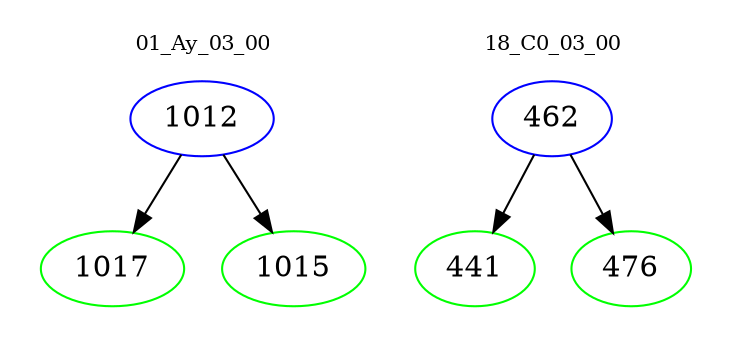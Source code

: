 digraph{
subgraph cluster_0 {
color = white
label = "01_Ay_03_00";
fontsize=10;
T0_1012 [label="1012", color="blue"]
T0_1012 -> T0_1017 [color="black"]
T0_1017 [label="1017", color="green"]
T0_1012 -> T0_1015 [color="black"]
T0_1015 [label="1015", color="green"]
}
subgraph cluster_1 {
color = white
label = "18_C0_03_00";
fontsize=10;
T1_462 [label="462", color="blue"]
T1_462 -> T1_441 [color="black"]
T1_441 [label="441", color="green"]
T1_462 -> T1_476 [color="black"]
T1_476 [label="476", color="green"]
}
}
